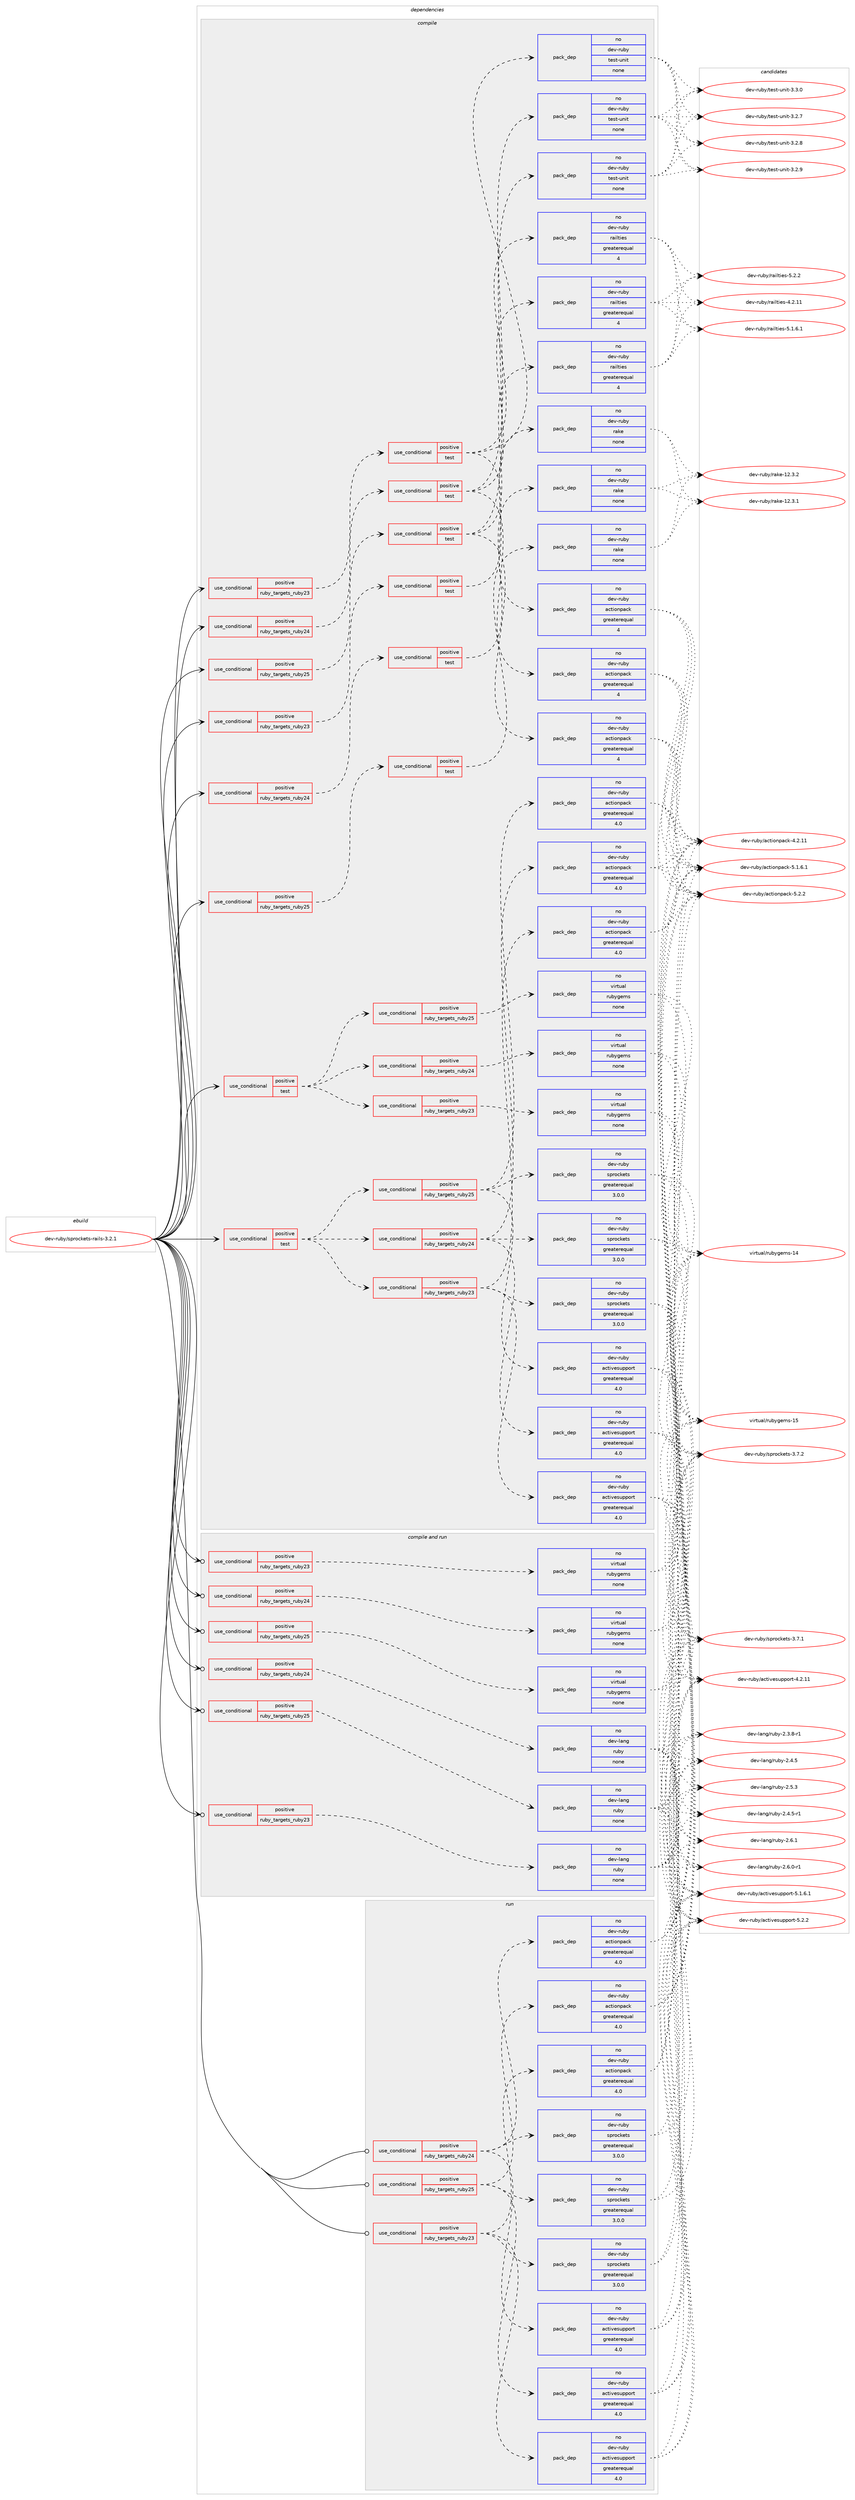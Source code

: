 digraph prolog {

# *************
# Graph options
# *************

newrank=true;
concentrate=true;
compound=true;
graph [rankdir=LR,fontname=Helvetica,fontsize=10,ranksep=1.5];#, ranksep=2.5, nodesep=0.2];
edge  [arrowhead=vee];
node  [fontname=Helvetica,fontsize=10];

# **********
# The ebuild
# **********

subgraph cluster_leftcol {
color=gray;
rank=same;
label=<<i>ebuild</i>>;
id [label="dev-ruby/sprockets-rails-3.2.1", color=red, width=4, href="../dev-ruby/sprockets-rails-3.2.1.svg"];
}

# ****************
# The dependencies
# ****************

subgraph cluster_midcol {
color=gray;
label=<<i>dependencies</i>>;
subgraph cluster_compile {
fillcolor="#eeeeee";
style=filled;
label=<<i>compile</i>>;
subgraph cond419006 {
dependency1531080 [label=<<TABLE BORDER="0" CELLBORDER="1" CELLSPACING="0" CELLPADDING="4"><TR><TD ROWSPAN="3" CELLPADDING="10">use_conditional</TD></TR><TR><TD>positive</TD></TR><TR><TD>ruby_targets_ruby23</TD></TR></TABLE>>, shape=none, color=red];
subgraph cond419007 {
dependency1531081 [label=<<TABLE BORDER="0" CELLBORDER="1" CELLSPACING="0" CELLPADDING="4"><TR><TD ROWSPAN="3" CELLPADDING="10">use_conditional</TD></TR><TR><TD>positive</TD></TR><TR><TD>test</TD></TR></TABLE>>, shape=none, color=red];
subgraph pack1088558 {
dependency1531082 [label=<<TABLE BORDER="0" CELLBORDER="1" CELLSPACING="0" CELLPADDING="4" WIDTH="220"><TR><TD ROWSPAN="6" CELLPADDING="30">pack_dep</TD></TR><TR><TD WIDTH="110">no</TD></TR><TR><TD>dev-ruby</TD></TR><TR><TD>actionpack</TD></TR><TR><TD>greaterequal</TD></TR><TR><TD>4</TD></TR></TABLE>>, shape=none, color=blue];
}
dependency1531081:e -> dependency1531082:w [weight=20,style="dashed",arrowhead="vee"];
subgraph pack1088559 {
dependency1531083 [label=<<TABLE BORDER="0" CELLBORDER="1" CELLSPACING="0" CELLPADDING="4" WIDTH="220"><TR><TD ROWSPAN="6" CELLPADDING="30">pack_dep</TD></TR><TR><TD WIDTH="110">no</TD></TR><TR><TD>dev-ruby</TD></TR><TR><TD>railties</TD></TR><TR><TD>greaterequal</TD></TR><TR><TD>4</TD></TR></TABLE>>, shape=none, color=blue];
}
dependency1531081:e -> dependency1531083:w [weight=20,style="dashed",arrowhead="vee"];
subgraph pack1088560 {
dependency1531084 [label=<<TABLE BORDER="0" CELLBORDER="1" CELLSPACING="0" CELLPADDING="4" WIDTH="220"><TR><TD ROWSPAN="6" CELLPADDING="30">pack_dep</TD></TR><TR><TD WIDTH="110">no</TD></TR><TR><TD>dev-ruby</TD></TR><TR><TD>test-unit</TD></TR><TR><TD>none</TD></TR><TR><TD></TD></TR></TABLE>>, shape=none, color=blue];
}
dependency1531081:e -> dependency1531084:w [weight=20,style="dashed",arrowhead="vee"];
}
dependency1531080:e -> dependency1531081:w [weight=20,style="dashed",arrowhead="vee"];
}
id:e -> dependency1531080:w [weight=20,style="solid",arrowhead="vee"];
subgraph cond419008 {
dependency1531085 [label=<<TABLE BORDER="0" CELLBORDER="1" CELLSPACING="0" CELLPADDING="4"><TR><TD ROWSPAN="3" CELLPADDING="10">use_conditional</TD></TR><TR><TD>positive</TD></TR><TR><TD>ruby_targets_ruby23</TD></TR></TABLE>>, shape=none, color=red];
subgraph cond419009 {
dependency1531086 [label=<<TABLE BORDER="0" CELLBORDER="1" CELLSPACING="0" CELLPADDING="4"><TR><TD ROWSPAN="3" CELLPADDING="10">use_conditional</TD></TR><TR><TD>positive</TD></TR><TR><TD>test</TD></TR></TABLE>>, shape=none, color=red];
subgraph pack1088561 {
dependency1531087 [label=<<TABLE BORDER="0" CELLBORDER="1" CELLSPACING="0" CELLPADDING="4" WIDTH="220"><TR><TD ROWSPAN="6" CELLPADDING="30">pack_dep</TD></TR><TR><TD WIDTH="110">no</TD></TR><TR><TD>dev-ruby</TD></TR><TR><TD>rake</TD></TR><TR><TD>none</TD></TR><TR><TD></TD></TR></TABLE>>, shape=none, color=blue];
}
dependency1531086:e -> dependency1531087:w [weight=20,style="dashed",arrowhead="vee"];
}
dependency1531085:e -> dependency1531086:w [weight=20,style="dashed",arrowhead="vee"];
}
id:e -> dependency1531085:w [weight=20,style="solid",arrowhead="vee"];
subgraph cond419010 {
dependency1531088 [label=<<TABLE BORDER="0" CELLBORDER="1" CELLSPACING="0" CELLPADDING="4"><TR><TD ROWSPAN="3" CELLPADDING="10">use_conditional</TD></TR><TR><TD>positive</TD></TR><TR><TD>ruby_targets_ruby24</TD></TR></TABLE>>, shape=none, color=red];
subgraph cond419011 {
dependency1531089 [label=<<TABLE BORDER="0" CELLBORDER="1" CELLSPACING="0" CELLPADDING="4"><TR><TD ROWSPAN="3" CELLPADDING="10">use_conditional</TD></TR><TR><TD>positive</TD></TR><TR><TD>test</TD></TR></TABLE>>, shape=none, color=red];
subgraph pack1088562 {
dependency1531090 [label=<<TABLE BORDER="0" CELLBORDER="1" CELLSPACING="0" CELLPADDING="4" WIDTH="220"><TR><TD ROWSPAN="6" CELLPADDING="30">pack_dep</TD></TR><TR><TD WIDTH="110">no</TD></TR><TR><TD>dev-ruby</TD></TR><TR><TD>actionpack</TD></TR><TR><TD>greaterequal</TD></TR><TR><TD>4</TD></TR></TABLE>>, shape=none, color=blue];
}
dependency1531089:e -> dependency1531090:w [weight=20,style="dashed",arrowhead="vee"];
subgraph pack1088563 {
dependency1531091 [label=<<TABLE BORDER="0" CELLBORDER="1" CELLSPACING="0" CELLPADDING="4" WIDTH="220"><TR><TD ROWSPAN="6" CELLPADDING="30">pack_dep</TD></TR><TR><TD WIDTH="110">no</TD></TR><TR><TD>dev-ruby</TD></TR><TR><TD>railties</TD></TR><TR><TD>greaterequal</TD></TR><TR><TD>4</TD></TR></TABLE>>, shape=none, color=blue];
}
dependency1531089:e -> dependency1531091:w [weight=20,style="dashed",arrowhead="vee"];
subgraph pack1088564 {
dependency1531092 [label=<<TABLE BORDER="0" CELLBORDER="1" CELLSPACING="0" CELLPADDING="4" WIDTH="220"><TR><TD ROWSPAN="6" CELLPADDING="30">pack_dep</TD></TR><TR><TD WIDTH="110">no</TD></TR><TR><TD>dev-ruby</TD></TR><TR><TD>test-unit</TD></TR><TR><TD>none</TD></TR><TR><TD></TD></TR></TABLE>>, shape=none, color=blue];
}
dependency1531089:e -> dependency1531092:w [weight=20,style="dashed",arrowhead="vee"];
}
dependency1531088:e -> dependency1531089:w [weight=20,style="dashed",arrowhead="vee"];
}
id:e -> dependency1531088:w [weight=20,style="solid",arrowhead="vee"];
subgraph cond419012 {
dependency1531093 [label=<<TABLE BORDER="0" CELLBORDER="1" CELLSPACING="0" CELLPADDING="4"><TR><TD ROWSPAN="3" CELLPADDING="10">use_conditional</TD></TR><TR><TD>positive</TD></TR><TR><TD>ruby_targets_ruby24</TD></TR></TABLE>>, shape=none, color=red];
subgraph cond419013 {
dependency1531094 [label=<<TABLE BORDER="0" CELLBORDER="1" CELLSPACING="0" CELLPADDING="4"><TR><TD ROWSPAN="3" CELLPADDING="10">use_conditional</TD></TR><TR><TD>positive</TD></TR><TR><TD>test</TD></TR></TABLE>>, shape=none, color=red];
subgraph pack1088565 {
dependency1531095 [label=<<TABLE BORDER="0" CELLBORDER="1" CELLSPACING="0" CELLPADDING="4" WIDTH="220"><TR><TD ROWSPAN="6" CELLPADDING="30">pack_dep</TD></TR><TR><TD WIDTH="110">no</TD></TR><TR><TD>dev-ruby</TD></TR><TR><TD>rake</TD></TR><TR><TD>none</TD></TR><TR><TD></TD></TR></TABLE>>, shape=none, color=blue];
}
dependency1531094:e -> dependency1531095:w [weight=20,style="dashed",arrowhead="vee"];
}
dependency1531093:e -> dependency1531094:w [weight=20,style="dashed",arrowhead="vee"];
}
id:e -> dependency1531093:w [weight=20,style="solid",arrowhead="vee"];
subgraph cond419014 {
dependency1531096 [label=<<TABLE BORDER="0" CELLBORDER="1" CELLSPACING="0" CELLPADDING="4"><TR><TD ROWSPAN="3" CELLPADDING="10">use_conditional</TD></TR><TR><TD>positive</TD></TR><TR><TD>ruby_targets_ruby25</TD></TR></TABLE>>, shape=none, color=red];
subgraph cond419015 {
dependency1531097 [label=<<TABLE BORDER="0" CELLBORDER="1" CELLSPACING="0" CELLPADDING="4"><TR><TD ROWSPAN="3" CELLPADDING="10">use_conditional</TD></TR><TR><TD>positive</TD></TR><TR><TD>test</TD></TR></TABLE>>, shape=none, color=red];
subgraph pack1088566 {
dependency1531098 [label=<<TABLE BORDER="0" CELLBORDER="1" CELLSPACING="0" CELLPADDING="4" WIDTH="220"><TR><TD ROWSPAN="6" CELLPADDING="30">pack_dep</TD></TR><TR><TD WIDTH="110">no</TD></TR><TR><TD>dev-ruby</TD></TR><TR><TD>actionpack</TD></TR><TR><TD>greaterequal</TD></TR><TR><TD>4</TD></TR></TABLE>>, shape=none, color=blue];
}
dependency1531097:e -> dependency1531098:w [weight=20,style="dashed",arrowhead="vee"];
subgraph pack1088567 {
dependency1531099 [label=<<TABLE BORDER="0" CELLBORDER="1" CELLSPACING="0" CELLPADDING="4" WIDTH="220"><TR><TD ROWSPAN="6" CELLPADDING="30">pack_dep</TD></TR><TR><TD WIDTH="110">no</TD></TR><TR><TD>dev-ruby</TD></TR><TR><TD>railties</TD></TR><TR><TD>greaterequal</TD></TR><TR><TD>4</TD></TR></TABLE>>, shape=none, color=blue];
}
dependency1531097:e -> dependency1531099:w [weight=20,style="dashed",arrowhead="vee"];
subgraph pack1088568 {
dependency1531100 [label=<<TABLE BORDER="0" CELLBORDER="1" CELLSPACING="0" CELLPADDING="4" WIDTH="220"><TR><TD ROWSPAN="6" CELLPADDING="30">pack_dep</TD></TR><TR><TD WIDTH="110">no</TD></TR><TR><TD>dev-ruby</TD></TR><TR><TD>test-unit</TD></TR><TR><TD>none</TD></TR><TR><TD></TD></TR></TABLE>>, shape=none, color=blue];
}
dependency1531097:e -> dependency1531100:w [weight=20,style="dashed",arrowhead="vee"];
}
dependency1531096:e -> dependency1531097:w [weight=20,style="dashed",arrowhead="vee"];
}
id:e -> dependency1531096:w [weight=20,style="solid",arrowhead="vee"];
subgraph cond419016 {
dependency1531101 [label=<<TABLE BORDER="0" CELLBORDER="1" CELLSPACING="0" CELLPADDING="4"><TR><TD ROWSPAN="3" CELLPADDING="10">use_conditional</TD></TR><TR><TD>positive</TD></TR><TR><TD>ruby_targets_ruby25</TD></TR></TABLE>>, shape=none, color=red];
subgraph cond419017 {
dependency1531102 [label=<<TABLE BORDER="0" CELLBORDER="1" CELLSPACING="0" CELLPADDING="4"><TR><TD ROWSPAN="3" CELLPADDING="10">use_conditional</TD></TR><TR><TD>positive</TD></TR><TR><TD>test</TD></TR></TABLE>>, shape=none, color=red];
subgraph pack1088569 {
dependency1531103 [label=<<TABLE BORDER="0" CELLBORDER="1" CELLSPACING="0" CELLPADDING="4" WIDTH="220"><TR><TD ROWSPAN="6" CELLPADDING="30">pack_dep</TD></TR><TR><TD WIDTH="110">no</TD></TR><TR><TD>dev-ruby</TD></TR><TR><TD>rake</TD></TR><TR><TD>none</TD></TR><TR><TD></TD></TR></TABLE>>, shape=none, color=blue];
}
dependency1531102:e -> dependency1531103:w [weight=20,style="dashed",arrowhead="vee"];
}
dependency1531101:e -> dependency1531102:w [weight=20,style="dashed",arrowhead="vee"];
}
id:e -> dependency1531101:w [weight=20,style="solid",arrowhead="vee"];
subgraph cond419018 {
dependency1531104 [label=<<TABLE BORDER="0" CELLBORDER="1" CELLSPACING="0" CELLPADDING="4"><TR><TD ROWSPAN="3" CELLPADDING="10">use_conditional</TD></TR><TR><TD>positive</TD></TR><TR><TD>test</TD></TR></TABLE>>, shape=none, color=red];
subgraph cond419019 {
dependency1531105 [label=<<TABLE BORDER="0" CELLBORDER="1" CELLSPACING="0" CELLPADDING="4"><TR><TD ROWSPAN="3" CELLPADDING="10">use_conditional</TD></TR><TR><TD>positive</TD></TR><TR><TD>ruby_targets_ruby23</TD></TR></TABLE>>, shape=none, color=red];
subgraph pack1088570 {
dependency1531106 [label=<<TABLE BORDER="0" CELLBORDER="1" CELLSPACING="0" CELLPADDING="4" WIDTH="220"><TR><TD ROWSPAN="6" CELLPADDING="30">pack_dep</TD></TR><TR><TD WIDTH="110">no</TD></TR><TR><TD>dev-ruby</TD></TR><TR><TD>actionpack</TD></TR><TR><TD>greaterequal</TD></TR><TR><TD>4.0</TD></TR></TABLE>>, shape=none, color=blue];
}
dependency1531105:e -> dependency1531106:w [weight=20,style="dashed",arrowhead="vee"];
subgraph pack1088571 {
dependency1531107 [label=<<TABLE BORDER="0" CELLBORDER="1" CELLSPACING="0" CELLPADDING="4" WIDTH="220"><TR><TD ROWSPAN="6" CELLPADDING="30">pack_dep</TD></TR><TR><TD WIDTH="110">no</TD></TR><TR><TD>dev-ruby</TD></TR><TR><TD>activesupport</TD></TR><TR><TD>greaterequal</TD></TR><TR><TD>4.0</TD></TR></TABLE>>, shape=none, color=blue];
}
dependency1531105:e -> dependency1531107:w [weight=20,style="dashed",arrowhead="vee"];
subgraph pack1088572 {
dependency1531108 [label=<<TABLE BORDER="0" CELLBORDER="1" CELLSPACING="0" CELLPADDING="4" WIDTH="220"><TR><TD ROWSPAN="6" CELLPADDING="30">pack_dep</TD></TR><TR><TD WIDTH="110">no</TD></TR><TR><TD>dev-ruby</TD></TR><TR><TD>sprockets</TD></TR><TR><TD>greaterequal</TD></TR><TR><TD>3.0.0</TD></TR></TABLE>>, shape=none, color=blue];
}
dependency1531105:e -> dependency1531108:w [weight=20,style="dashed",arrowhead="vee"];
}
dependency1531104:e -> dependency1531105:w [weight=20,style="dashed",arrowhead="vee"];
subgraph cond419020 {
dependency1531109 [label=<<TABLE BORDER="0" CELLBORDER="1" CELLSPACING="0" CELLPADDING="4"><TR><TD ROWSPAN="3" CELLPADDING="10">use_conditional</TD></TR><TR><TD>positive</TD></TR><TR><TD>ruby_targets_ruby24</TD></TR></TABLE>>, shape=none, color=red];
subgraph pack1088573 {
dependency1531110 [label=<<TABLE BORDER="0" CELLBORDER="1" CELLSPACING="0" CELLPADDING="4" WIDTH="220"><TR><TD ROWSPAN="6" CELLPADDING="30">pack_dep</TD></TR><TR><TD WIDTH="110">no</TD></TR><TR><TD>dev-ruby</TD></TR><TR><TD>actionpack</TD></TR><TR><TD>greaterequal</TD></TR><TR><TD>4.0</TD></TR></TABLE>>, shape=none, color=blue];
}
dependency1531109:e -> dependency1531110:w [weight=20,style="dashed",arrowhead="vee"];
subgraph pack1088574 {
dependency1531111 [label=<<TABLE BORDER="0" CELLBORDER="1" CELLSPACING="0" CELLPADDING="4" WIDTH="220"><TR><TD ROWSPAN="6" CELLPADDING="30">pack_dep</TD></TR><TR><TD WIDTH="110">no</TD></TR><TR><TD>dev-ruby</TD></TR><TR><TD>activesupport</TD></TR><TR><TD>greaterequal</TD></TR><TR><TD>4.0</TD></TR></TABLE>>, shape=none, color=blue];
}
dependency1531109:e -> dependency1531111:w [weight=20,style="dashed",arrowhead="vee"];
subgraph pack1088575 {
dependency1531112 [label=<<TABLE BORDER="0" CELLBORDER="1" CELLSPACING="0" CELLPADDING="4" WIDTH="220"><TR><TD ROWSPAN="6" CELLPADDING="30">pack_dep</TD></TR><TR><TD WIDTH="110">no</TD></TR><TR><TD>dev-ruby</TD></TR><TR><TD>sprockets</TD></TR><TR><TD>greaterequal</TD></TR><TR><TD>3.0.0</TD></TR></TABLE>>, shape=none, color=blue];
}
dependency1531109:e -> dependency1531112:w [weight=20,style="dashed",arrowhead="vee"];
}
dependency1531104:e -> dependency1531109:w [weight=20,style="dashed",arrowhead="vee"];
subgraph cond419021 {
dependency1531113 [label=<<TABLE BORDER="0" CELLBORDER="1" CELLSPACING="0" CELLPADDING="4"><TR><TD ROWSPAN="3" CELLPADDING="10">use_conditional</TD></TR><TR><TD>positive</TD></TR><TR><TD>ruby_targets_ruby25</TD></TR></TABLE>>, shape=none, color=red];
subgraph pack1088576 {
dependency1531114 [label=<<TABLE BORDER="0" CELLBORDER="1" CELLSPACING="0" CELLPADDING="4" WIDTH="220"><TR><TD ROWSPAN="6" CELLPADDING="30">pack_dep</TD></TR><TR><TD WIDTH="110">no</TD></TR><TR><TD>dev-ruby</TD></TR><TR><TD>actionpack</TD></TR><TR><TD>greaterequal</TD></TR><TR><TD>4.0</TD></TR></TABLE>>, shape=none, color=blue];
}
dependency1531113:e -> dependency1531114:w [weight=20,style="dashed",arrowhead="vee"];
subgraph pack1088577 {
dependency1531115 [label=<<TABLE BORDER="0" CELLBORDER="1" CELLSPACING="0" CELLPADDING="4" WIDTH="220"><TR><TD ROWSPAN="6" CELLPADDING="30">pack_dep</TD></TR><TR><TD WIDTH="110">no</TD></TR><TR><TD>dev-ruby</TD></TR><TR><TD>activesupport</TD></TR><TR><TD>greaterequal</TD></TR><TR><TD>4.0</TD></TR></TABLE>>, shape=none, color=blue];
}
dependency1531113:e -> dependency1531115:w [weight=20,style="dashed",arrowhead="vee"];
subgraph pack1088578 {
dependency1531116 [label=<<TABLE BORDER="0" CELLBORDER="1" CELLSPACING="0" CELLPADDING="4" WIDTH="220"><TR><TD ROWSPAN="6" CELLPADDING="30">pack_dep</TD></TR><TR><TD WIDTH="110">no</TD></TR><TR><TD>dev-ruby</TD></TR><TR><TD>sprockets</TD></TR><TR><TD>greaterequal</TD></TR><TR><TD>3.0.0</TD></TR></TABLE>>, shape=none, color=blue];
}
dependency1531113:e -> dependency1531116:w [weight=20,style="dashed",arrowhead="vee"];
}
dependency1531104:e -> dependency1531113:w [weight=20,style="dashed",arrowhead="vee"];
}
id:e -> dependency1531104:w [weight=20,style="solid",arrowhead="vee"];
subgraph cond419022 {
dependency1531117 [label=<<TABLE BORDER="0" CELLBORDER="1" CELLSPACING="0" CELLPADDING="4"><TR><TD ROWSPAN="3" CELLPADDING="10">use_conditional</TD></TR><TR><TD>positive</TD></TR><TR><TD>test</TD></TR></TABLE>>, shape=none, color=red];
subgraph cond419023 {
dependency1531118 [label=<<TABLE BORDER="0" CELLBORDER="1" CELLSPACING="0" CELLPADDING="4"><TR><TD ROWSPAN="3" CELLPADDING="10">use_conditional</TD></TR><TR><TD>positive</TD></TR><TR><TD>ruby_targets_ruby23</TD></TR></TABLE>>, shape=none, color=red];
subgraph pack1088579 {
dependency1531119 [label=<<TABLE BORDER="0" CELLBORDER="1" CELLSPACING="0" CELLPADDING="4" WIDTH="220"><TR><TD ROWSPAN="6" CELLPADDING="30">pack_dep</TD></TR><TR><TD WIDTH="110">no</TD></TR><TR><TD>virtual</TD></TR><TR><TD>rubygems</TD></TR><TR><TD>none</TD></TR><TR><TD></TD></TR></TABLE>>, shape=none, color=blue];
}
dependency1531118:e -> dependency1531119:w [weight=20,style="dashed",arrowhead="vee"];
}
dependency1531117:e -> dependency1531118:w [weight=20,style="dashed",arrowhead="vee"];
subgraph cond419024 {
dependency1531120 [label=<<TABLE BORDER="0" CELLBORDER="1" CELLSPACING="0" CELLPADDING="4"><TR><TD ROWSPAN="3" CELLPADDING="10">use_conditional</TD></TR><TR><TD>positive</TD></TR><TR><TD>ruby_targets_ruby24</TD></TR></TABLE>>, shape=none, color=red];
subgraph pack1088580 {
dependency1531121 [label=<<TABLE BORDER="0" CELLBORDER="1" CELLSPACING="0" CELLPADDING="4" WIDTH="220"><TR><TD ROWSPAN="6" CELLPADDING="30">pack_dep</TD></TR><TR><TD WIDTH="110">no</TD></TR><TR><TD>virtual</TD></TR><TR><TD>rubygems</TD></TR><TR><TD>none</TD></TR><TR><TD></TD></TR></TABLE>>, shape=none, color=blue];
}
dependency1531120:e -> dependency1531121:w [weight=20,style="dashed",arrowhead="vee"];
}
dependency1531117:e -> dependency1531120:w [weight=20,style="dashed",arrowhead="vee"];
subgraph cond419025 {
dependency1531122 [label=<<TABLE BORDER="0" CELLBORDER="1" CELLSPACING="0" CELLPADDING="4"><TR><TD ROWSPAN="3" CELLPADDING="10">use_conditional</TD></TR><TR><TD>positive</TD></TR><TR><TD>ruby_targets_ruby25</TD></TR></TABLE>>, shape=none, color=red];
subgraph pack1088581 {
dependency1531123 [label=<<TABLE BORDER="0" CELLBORDER="1" CELLSPACING="0" CELLPADDING="4" WIDTH="220"><TR><TD ROWSPAN="6" CELLPADDING="30">pack_dep</TD></TR><TR><TD WIDTH="110">no</TD></TR><TR><TD>virtual</TD></TR><TR><TD>rubygems</TD></TR><TR><TD>none</TD></TR><TR><TD></TD></TR></TABLE>>, shape=none, color=blue];
}
dependency1531122:e -> dependency1531123:w [weight=20,style="dashed",arrowhead="vee"];
}
dependency1531117:e -> dependency1531122:w [weight=20,style="dashed",arrowhead="vee"];
}
id:e -> dependency1531117:w [weight=20,style="solid",arrowhead="vee"];
}
subgraph cluster_compileandrun {
fillcolor="#eeeeee";
style=filled;
label=<<i>compile and run</i>>;
subgraph cond419026 {
dependency1531124 [label=<<TABLE BORDER="0" CELLBORDER="1" CELLSPACING="0" CELLPADDING="4"><TR><TD ROWSPAN="3" CELLPADDING="10">use_conditional</TD></TR><TR><TD>positive</TD></TR><TR><TD>ruby_targets_ruby23</TD></TR></TABLE>>, shape=none, color=red];
subgraph pack1088582 {
dependency1531125 [label=<<TABLE BORDER="0" CELLBORDER="1" CELLSPACING="0" CELLPADDING="4" WIDTH="220"><TR><TD ROWSPAN="6" CELLPADDING="30">pack_dep</TD></TR><TR><TD WIDTH="110">no</TD></TR><TR><TD>dev-lang</TD></TR><TR><TD>ruby</TD></TR><TR><TD>none</TD></TR><TR><TD></TD></TR></TABLE>>, shape=none, color=blue];
}
dependency1531124:e -> dependency1531125:w [weight=20,style="dashed",arrowhead="vee"];
}
id:e -> dependency1531124:w [weight=20,style="solid",arrowhead="odotvee"];
subgraph cond419027 {
dependency1531126 [label=<<TABLE BORDER="0" CELLBORDER="1" CELLSPACING="0" CELLPADDING="4"><TR><TD ROWSPAN="3" CELLPADDING="10">use_conditional</TD></TR><TR><TD>positive</TD></TR><TR><TD>ruby_targets_ruby23</TD></TR></TABLE>>, shape=none, color=red];
subgraph pack1088583 {
dependency1531127 [label=<<TABLE BORDER="0" CELLBORDER="1" CELLSPACING="0" CELLPADDING="4" WIDTH="220"><TR><TD ROWSPAN="6" CELLPADDING="30">pack_dep</TD></TR><TR><TD WIDTH="110">no</TD></TR><TR><TD>virtual</TD></TR><TR><TD>rubygems</TD></TR><TR><TD>none</TD></TR><TR><TD></TD></TR></TABLE>>, shape=none, color=blue];
}
dependency1531126:e -> dependency1531127:w [weight=20,style="dashed",arrowhead="vee"];
}
id:e -> dependency1531126:w [weight=20,style="solid",arrowhead="odotvee"];
subgraph cond419028 {
dependency1531128 [label=<<TABLE BORDER="0" CELLBORDER="1" CELLSPACING="0" CELLPADDING="4"><TR><TD ROWSPAN="3" CELLPADDING="10">use_conditional</TD></TR><TR><TD>positive</TD></TR><TR><TD>ruby_targets_ruby24</TD></TR></TABLE>>, shape=none, color=red];
subgraph pack1088584 {
dependency1531129 [label=<<TABLE BORDER="0" CELLBORDER="1" CELLSPACING="0" CELLPADDING="4" WIDTH="220"><TR><TD ROWSPAN="6" CELLPADDING="30">pack_dep</TD></TR><TR><TD WIDTH="110">no</TD></TR><TR><TD>dev-lang</TD></TR><TR><TD>ruby</TD></TR><TR><TD>none</TD></TR><TR><TD></TD></TR></TABLE>>, shape=none, color=blue];
}
dependency1531128:e -> dependency1531129:w [weight=20,style="dashed",arrowhead="vee"];
}
id:e -> dependency1531128:w [weight=20,style="solid",arrowhead="odotvee"];
subgraph cond419029 {
dependency1531130 [label=<<TABLE BORDER="0" CELLBORDER="1" CELLSPACING="0" CELLPADDING="4"><TR><TD ROWSPAN="3" CELLPADDING="10">use_conditional</TD></TR><TR><TD>positive</TD></TR><TR><TD>ruby_targets_ruby24</TD></TR></TABLE>>, shape=none, color=red];
subgraph pack1088585 {
dependency1531131 [label=<<TABLE BORDER="0" CELLBORDER="1" CELLSPACING="0" CELLPADDING="4" WIDTH="220"><TR><TD ROWSPAN="6" CELLPADDING="30">pack_dep</TD></TR><TR><TD WIDTH="110">no</TD></TR><TR><TD>virtual</TD></TR><TR><TD>rubygems</TD></TR><TR><TD>none</TD></TR><TR><TD></TD></TR></TABLE>>, shape=none, color=blue];
}
dependency1531130:e -> dependency1531131:w [weight=20,style="dashed",arrowhead="vee"];
}
id:e -> dependency1531130:w [weight=20,style="solid",arrowhead="odotvee"];
subgraph cond419030 {
dependency1531132 [label=<<TABLE BORDER="0" CELLBORDER="1" CELLSPACING="0" CELLPADDING="4"><TR><TD ROWSPAN="3" CELLPADDING="10">use_conditional</TD></TR><TR><TD>positive</TD></TR><TR><TD>ruby_targets_ruby25</TD></TR></TABLE>>, shape=none, color=red];
subgraph pack1088586 {
dependency1531133 [label=<<TABLE BORDER="0" CELLBORDER="1" CELLSPACING="0" CELLPADDING="4" WIDTH="220"><TR><TD ROWSPAN="6" CELLPADDING="30">pack_dep</TD></TR><TR><TD WIDTH="110">no</TD></TR><TR><TD>dev-lang</TD></TR><TR><TD>ruby</TD></TR><TR><TD>none</TD></TR><TR><TD></TD></TR></TABLE>>, shape=none, color=blue];
}
dependency1531132:e -> dependency1531133:w [weight=20,style="dashed",arrowhead="vee"];
}
id:e -> dependency1531132:w [weight=20,style="solid",arrowhead="odotvee"];
subgraph cond419031 {
dependency1531134 [label=<<TABLE BORDER="0" CELLBORDER="1" CELLSPACING="0" CELLPADDING="4"><TR><TD ROWSPAN="3" CELLPADDING="10">use_conditional</TD></TR><TR><TD>positive</TD></TR><TR><TD>ruby_targets_ruby25</TD></TR></TABLE>>, shape=none, color=red];
subgraph pack1088587 {
dependency1531135 [label=<<TABLE BORDER="0" CELLBORDER="1" CELLSPACING="0" CELLPADDING="4" WIDTH="220"><TR><TD ROWSPAN="6" CELLPADDING="30">pack_dep</TD></TR><TR><TD WIDTH="110">no</TD></TR><TR><TD>virtual</TD></TR><TR><TD>rubygems</TD></TR><TR><TD>none</TD></TR><TR><TD></TD></TR></TABLE>>, shape=none, color=blue];
}
dependency1531134:e -> dependency1531135:w [weight=20,style="dashed",arrowhead="vee"];
}
id:e -> dependency1531134:w [weight=20,style="solid",arrowhead="odotvee"];
}
subgraph cluster_run {
fillcolor="#eeeeee";
style=filled;
label=<<i>run</i>>;
subgraph cond419032 {
dependency1531136 [label=<<TABLE BORDER="0" CELLBORDER="1" CELLSPACING="0" CELLPADDING="4"><TR><TD ROWSPAN="3" CELLPADDING="10">use_conditional</TD></TR><TR><TD>positive</TD></TR><TR><TD>ruby_targets_ruby23</TD></TR></TABLE>>, shape=none, color=red];
subgraph pack1088588 {
dependency1531137 [label=<<TABLE BORDER="0" CELLBORDER="1" CELLSPACING="0" CELLPADDING="4" WIDTH="220"><TR><TD ROWSPAN="6" CELLPADDING="30">pack_dep</TD></TR><TR><TD WIDTH="110">no</TD></TR><TR><TD>dev-ruby</TD></TR><TR><TD>actionpack</TD></TR><TR><TD>greaterequal</TD></TR><TR><TD>4.0</TD></TR></TABLE>>, shape=none, color=blue];
}
dependency1531136:e -> dependency1531137:w [weight=20,style="dashed",arrowhead="vee"];
subgraph pack1088589 {
dependency1531138 [label=<<TABLE BORDER="0" CELLBORDER="1" CELLSPACING="0" CELLPADDING="4" WIDTH="220"><TR><TD ROWSPAN="6" CELLPADDING="30">pack_dep</TD></TR><TR><TD WIDTH="110">no</TD></TR><TR><TD>dev-ruby</TD></TR><TR><TD>activesupport</TD></TR><TR><TD>greaterequal</TD></TR><TR><TD>4.0</TD></TR></TABLE>>, shape=none, color=blue];
}
dependency1531136:e -> dependency1531138:w [weight=20,style="dashed",arrowhead="vee"];
subgraph pack1088590 {
dependency1531139 [label=<<TABLE BORDER="0" CELLBORDER="1" CELLSPACING="0" CELLPADDING="4" WIDTH="220"><TR><TD ROWSPAN="6" CELLPADDING="30">pack_dep</TD></TR><TR><TD WIDTH="110">no</TD></TR><TR><TD>dev-ruby</TD></TR><TR><TD>sprockets</TD></TR><TR><TD>greaterequal</TD></TR><TR><TD>3.0.0</TD></TR></TABLE>>, shape=none, color=blue];
}
dependency1531136:e -> dependency1531139:w [weight=20,style="dashed",arrowhead="vee"];
}
id:e -> dependency1531136:w [weight=20,style="solid",arrowhead="odot"];
subgraph cond419033 {
dependency1531140 [label=<<TABLE BORDER="0" CELLBORDER="1" CELLSPACING="0" CELLPADDING="4"><TR><TD ROWSPAN="3" CELLPADDING="10">use_conditional</TD></TR><TR><TD>positive</TD></TR><TR><TD>ruby_targets_ruby24</TD></TR></TABLE>>, shape=none, color=red];
subgraph pack1088591 {
dependency1531141 [label=<<TABLE BORDER="0" CELLBORDER="1" CELLSPACING="0" CELLPADDING="4" WIDTH="220"><TR><TD ROWSPAN="6" CELLPADDING="30">pack_dep</TD></TR><TR><TD WIDTH="110">no</TD></TR><TR><TD>dev-ruby</TD></TR><TR><TD>actionpack</TD></TR><TR><TD>greaterequal</TD></TR><TR><TD>4.0</TD></TR></TABLE>>, shape=none, color=blue];
}
dependency1531140:e -> dependency1531141:w [weight=20,style="dashed",arrowhead="vee"];
subgraph pack1088592 {
dependency1531142 [label=<<TABLE BORDER="0" CELLBORDER="1" CELLSPACING="0" CELLPADDING="4" WIDTH="220"><TR><TD ROWSPAN="6" CELLPADDING="30">pack_dep</TD></TR><TR><TD WIDTH="110">no</TD></TR><TR><TD>dev-ruby</TD></TR><TR><TD>activesupport</TD></TR><TR><TD>greaterequal</TD></TR><TR><TD>4.0</TD></TR></TABLE>>, shape=none, color=blue];
}
dependency1531140:e -> dependency1531142:w [weight=20,style="dashed",arrowhead="vee"];
subgraph pack1088593 {
dependency1531143 [label=<<TABLE BORDER="0" CELLBORDER="1" CELLSPACING="0" CELLPADDING="4" WIDTH="220"><TR><TD ROWSPAN="6" CELLPADDING="30">pack_dep</TD></TR><TR><TD WIDTH="110">no</TD></TR><TR><TD>dev-ruby</TD></TR><TR><TD>sprockets</TD></TR><TR><TD>greaterequal</TD></TR><TR><TD>3.0.0</TD></TR></TABLE>>, shape=none, color=blue];
}
dependency1531140:e -> dependency1531143:w [weight=20,style="dashed",arrowhead="vee"];
}
id:e -> dependency1531140:w [weight=20,style="solid",arrowhead="odot"];
subgraph cond419034 {
dependency1531144 [label=<<TABLE BORDER="0" CELLBORDER="1" CELLSPACING="0" CELLPADDING="4"><TR><TD ROWSPAN="3" CELLPADDING="10">use_conditional</TD></TR><TR><TD>positive</TD></TR><TR><TD>ruby_targets_ruby25</TD></TR></TABLE>>, shape=none, color=red];
subgraph pack1088594 {
dependency1531145 [label=<<TABLE BORDER="0" CELLBORDER="1" CELLSPACING="0" CELLPADDING="4" WIDTH="220"><TR><TD ROWSPAN="6" CELLPADDING="30">pack_dep</TD></TR><TR><TD WIDTH="110">no</TD></TR><TR><TD>dev-ruby</TD></TR><TR><TD>actionpack</TD></TR><TR><TD>greaterequal</TD></TR><TR><TD>4.0</TD></TR></TABLE>>, shape=none, color=blue];
}
dependency1531144:e -> dependency1531145:w [weight=20,style="dashed",arrowhead="vee"];
subgraph pack1088595 {
dependency1531146 [label=<<TABLE BORDER="0" CELLBORDER="1" CELLSPACING="0" CELLPADDING="4" WIDTH="220"><TR><TD ROWSPAN="6" CELLPADDING="30">pack_dep</TD></TR><TR><TD WIDTH="110">no</TD></TR><TR><TD>dev-ruby</TD></TR><TR><TD>activesupport</TD></TR><TR><TD>greaterequal</TD></TR><TR><TD>4.0</TD></TR></TABLE>>, shape=none, color=blue];
}
dependency1531144:e -> dependency1531146:w [weight=20,style="dashed",arrowhead="vee"];
subgraph pack1088596 {
dependency1531147 [label=<<TABLE BORDER="0" CELLBORDER="1" CELLSPACING="0" CELLPADDING="4" WIDTH="220"><TR><TD ROWSPAN="6" CELLPADDING="30">pack_dep</TD></TR><TR><TD WIDTH="110">no</TD></TR><TR><TD>dev-ruby</TD></TR><TR><TD>sprockets</TD></TR><TR><TD>greaterequal</TD></TR><TR><TD>3.0.0</TD></TR></TABLE>>, shape=none, color=blue];
}
dependency1531144:e -> dependency1531147:w [weight=20,style="dashed",arrowhead="vee"];
}
id:e -> dependency1531144:w [weight=20,style="solid",arrowhead="odot"];
}
}

# **************
# The candidates
# **************

subgraph cluster_choices {
rank=same;
color=gray;
label=<<i>candidates</i>>;

subgraph choice1088558 {
color=black;
nodesep=1;
choice1001011184511411798121479799116105111110112979910745524650464949 [label="dev-ruby/actionpack-4.2.11", color=red, width=4,href="../dev-ruby/actionpack-4.2.11.svg"];
choice100101118451141179812147979911610511111011297991074553464946544649 [label="dev-ruby/actionpack-5.1.6.1", color=red, width=4,href="../dev-ruby/actionpack-5.1.6.1.svg"];
choice10010111845114117981214797991161051111101129799107455346504650 [label="dev-ruby/actionpack-5.2.2", color=red, width=4,href="../dev-ruby/actionpack-5.2.2.svg"];
dependency1531082:e -> choice1001011184511411798121479799116105111110112979910745524650464949:w [style=dotted,weight="100"];
dependency1531082:e -> choice100101118451141179812147979911610511111011297991074553464946544649:w [style=dotted,weight="100"];
dependency1531082:e -> choice10010111845114117981214797991161051111101129799107455346504650:w [style=dotted,weight="100"];
}
subgraph choice1088559 {
color=black;
nodesep=1;
choice1001011184511411798121471149710510811610510111545524650464949 [label="dev-ruby/railties-4.2.11", color=red, width=4,href="../dev-ruby/railties-4.2.11.svg"];
choice100101118451141179812147114971051081161051011154553464946544649 [label="dev-ruby/railties-5.1.6.1", color=red, width=4,href="../dev-ruby/railties-5.1.6.1.svg"];
choice10010111845114117981214711497105108116105101115455346504650 [label="dev-ruby/railties-5.2.2", color=red, width=4,href="../dev-ruby/railties-5.2.2.svg"];
dependency1531083:e -> choice1001011184511411798121471149710510811610510111545524650464949:w [style=dotted,weight="100"];
dependency1531083:e -> choice100101118451141179812147114971051081161051011154553464946544649:w [style=dotted,weight="100"];
dependency1531083:e -> choice10010111845114117981214711497105108116105101115455346504650:w [style=dotted,weight="100"];
}
subgraph choice1088560 {
color=black;
nodesep=1;
choice10010111845114117981214711610111511645117110105116455146504655 [label="dev-ruby/test-unit-3.2.7", color=red, width=4,href="../dev-ruby/test-unit-3.2.7.svg"];
choice10010111845114117981214711610111511645117110105116455146504656 [label="dev-ruby/test-unit-3.2.8", color=red, width=4,href="../dev-ruby/test-unit-3.2.8.svg"];
choice10010111845114117981214711610111511645117110105116455146504657 [label="dev-ruby/test-unit-3.2.9", color=red, width=4,href="../dev-ruby/test-unit-3.2.9.svg"];
choice10010111845114117981214711610111511645117110105116455146514648 [label="dev-ruby/test-unit-3.3.0", color=red, width=4,href="../dev-ruby/test-unit-3.3.0.svg"];
dependency1531084:e -> choice10010111845114117981214711610111511645117110105116455146504655:w [style=dotted,weight="100"];
dependency1531084:e -> choice10010111845114117981214711610111511645117110105116455146504656:w [style=dotted,weight="100"];
dependency1531084:e -> choice10010111845114117981214711610111511645117110105116455146504657:w [style=dotted,weight="100"];
dependency1531084:e -> choice10010111845114117981214711610111511645117110105116455146514648:w [style=dotted,weight="100"];
}
subgraph choice1088561 {
color=black;
nodesep=1;
choice1001011184511411798121471149710710145495046514649 [label="dev-ruby/rake-12.3.1", color=red, width=4,href="../dev-ruby/rake-12.3.1.svg"];
choice1001011184511411798121471149710710145495046514650 [label="dev-ruby/rake-12.3.2", color=red, width=4,href="../dev-ruby/rake-12.3.2.svg"];
dependency1531087:e -> choice1001011184511411798121471149710710145495046514649:w [style=dotted,weight="100"];
dependency1531087:e -> choice1001011184511411798121471149710710145495046514650:w [style=dotted,weight="100"];
}
subgraph choice1088562 {
color=black;
nodesep=1;
choice1001011184511411798121479799116105111110112979910745524650464949 [label="dev-ruby/actionpack-4.2.11", color=red, width=4,href="../dev-ruby/actionpack-4.2.11.svg"];
choice100101118451141179812147979911610511111011297991074553464946544649 [label="dev-ruby/actionpack-5.1.6.1", color=red, width=4,href="../dev-ruby/actionpack-5.1.6.1.svg"];
choice10010111845114117981214797991161051111101129799107455346504650 [label="dev-ruby/actionpack-5.2.2", color=red, width=4,href="../dev-ruby/actionpack-5.2.2.svg"];
dependency1531090:e -> choice1001011184511411798121479799116105111110112979910745524650464949:w [style=dotted,weight="100"];
dependency1531090:e -> choice100101118451141179812147979911610511111011297991074553464946544649:w [style=dotted,weight="100"];
dependency1531090:e -> choice10010111845114117981214797991161051111101129799107455346504650:w [style=dotted,weight="100"];
}
subgraph choice1088563 {
color=black;
nodesep=1;
choice1001011184511411798121471149710510811610510111545524650464949 [label="dev-ruby/railties-4.2.11", color=red, width=4,href="../dev-ruby/railties-4.2.11.svg"];
choice100101118451141179812147114971051081161051011154553464946544649 [label="dev-ruby/railties-5.1.6.1", color=red, width=4,href="../dev-ruby/railties-5.1.6.1.svg"];
choice10010111845114117981214711497105108116105101115455346504650 [label="dev-ruby/railties-5.2.2", color=red, width=4,href="../dev-ruby/railties-5.2.2.svg"];
dependency1531091:e -> choice1001011184511411798121471149710510811610510111545524650464949:w [style=dotted,weight="100"];
dependency1531091:e -> choice100101118451141179812147114971051081161051011154553464946544649:w [style=dotted,weight="100"];
dependency1531091:e -> choice10010111845114117981214711497105108116105101115455346504650:w [style=dotted,weight="100"];
}
subgraph choice1088564 {
color=black;
nodesep=1;
choice10010111845114117981214711610111511645117110105116455146504655 [label="dev-ruby/test-unit-3.2.7", color=red, width=4,href="../dev-ruby/test-unit-3.2.7.svg"];
choice10010111845114117981214711610111511645117110105116455146504656 [label="dev-ruby/test-unit-3.2.8", color=red, width=4,href="../dev-ruby/test-unit-3.2.8.svg"];
choice10010111845114117981214711610111511645117110105116455146504657 [label="dev-ruby/test-unit-3.2.9", color=red, width=4,href="../dev-ruby/test-unit-3.2.9.svg"];
choice10010111845114117981214711610111511645117110105116455146514648 [label="dev-ruby/test-unit-3.3.0", color=red, width=4,href="../dev-ruby/test-unit-3.3.0.svg"];
dependency1531092:e -> choice10010111845114117981214711610111511645117110105116455146504655:w [style=dotted,weight="100"];
dependency1531092:e -> choice10010111845114117981214711610111511645117110105116455146504656:w [style=dotted,weight="100"];
dependency1531092:e -> choice10010111845114117981214711610111511645117110105116455146504657:w [style=dotted,weight="100"];
dependency1531092:e -> choice10010111845114117981214711610111511645117110105116455146514648:w [style=dotted,weight="100"];
}
subgraph choice1088565 {
color=black;
nodesep=1;
choice1001011184511411798121471149710710145495046514649 [label="dev-ruby/rake-12.3.1", color=red, width=4,href="../dev-ruby/rake-12.3.1.svg"];
choice1001011184511411798121471149710710145495046514650 [label="dev-ruby/rake-12.3.2", color=red, width=4,href="../dev-ruby/rake-12.3.2.svg"];
dependency1531095:e -> choice1001011184511411798121471149710710145495046514649:w [style=dotted,weight="100"];
dependency1531095:e -> choice1001011184511411798121471149710710145495046514650:w [style=dotted,weight="100"];
}
subgraph choice1088566 {
color=black;
nodesep=1;
choice1001011184511411798121479799116105111110112979910745524650464949 [label="dev-ruby/actionpack-4.2.11", color=red, width=4,href="../dev-ruby/actionpack-4.2.11.svg"];
choice100101118451141179812147979911610511111011297991074553464946544649 [label="dev-ruby/actionpack-5.1.6.1", color=red, width=4,href="../dev-ruby/actionpack-5.1.6.1.svg"];
choice10010111845114117981214797991161051111101129799107455346504650 [label="dev-ruby/actionpack-5.2.2", color=red, width=4,href="../dev-ruby/actionpack-5.2.2.svg"];
dependency1531098:e -> choice1001011184511411798121479799116105111110112979910745524650464949:w [style=dotted,weight="100"];
dependency1531098:e -> choice100101118451141179812147979911610511111011297991074553464946544649:w [style=dotted,weight="100"];
dependency1531098:e -> choice10010111845114117981214797991161051111101129799107455346504650:w [style=dotted,weight="100"];
}
subgraph choice1088567 {
color=black;
nodesep=1;
choice1001011184511411798121471149710510811610510111545524650464949 [label="dev-ruby/railties-4.2.11", color=red, width=4,href="../dev-ruby/railties-4.2.11.svg"];
choice100101118451141179812147114971051081161051011154553464946544649 [label="dev-ruby/railties-5.1.6.1", color=red, width=4,href="../dev-ruby/railties-5.1.6.1.svg"];
choice10010111845114117981214711497105108116105101115455346504650 [label="dev-ruby/railties-5.2.2", color=red, width=4,href="../dev-ruby/railties-5.2.2.svg"];
dependency1531099:e -> choice1001011184511411798121471149710510811610510111545524650464949:w [style=dotted,weight="100"];
dependency1531099:e -> choice100101118451141179812147114971051081161051011154553464946544649:w [style=dotted,weight="100"];
dependency1531099:e -> choice10010111845114117981214711497105108116105101115455346504650:w [style=dotted,weight="100"];
}
subgraph choice1088568 {
color=black;
nodesep=1;
choice10010111845114117981214711610111511645117110105116455146504655 [label="dev-ruby/test-unit-3.2.7", color=red, width=4,href="../dev-ruby/test-unit-3.2.7.svg"];
choice10010111845114117981214711610111511645117110105116455146504656 [label="dev-ruby/test-unit-3.2.8", color=red, width=4,href="../dev-ruby/test-unit-3.2.8.svg"];
choice10010111845114117981214711610111511645117110105116455146504657 [label="dev-ruby/test-unit-3.2.9", color=red, width=4,href="../dev-ruby/test-unit-3.2.9.svg"];
choice10010111845114117981214711610111511645117110105116455146514648 [label="dev-ruby/test-unit-3.3.0", color=red, width=4,href="../dev-ruby/test-unit-3.3.0.svg"];
dependency1531100:e -> choice10010111845114117981214711610111511645117110105116455146504655:w [style=dotted,weight="100"];
dependency1531100:e -> choice10010111845114117981214711610111511645117110105116455146504656:w [style=dotted,weight="100"];
dependency1531100:e -> choice10010111845114117981214711610111511645117110105116455146504657:w [style=dotted,weight="100"];
dependency1531100:e -> choice10010111845114117981214711610111511645117110105116455146514648:w [style=dotted,weight="100"];
}
subgraph choice1088569 {
color=black;
nodesep=1;
choice1001011184511411798121471149710710145495046514649 [label="dev-ruby/rake-12.3.1", color=red, width=4,href="../dev-ruby/rake-12.3.1.svg"];
choice1001011184511411798121471149710710145495046514650 [label="dev-ruby/rake-12.3.2", color=red, width=4,href="../dev-ruby/rake-12.3.2.svg"];
dependency1531103:e -> choice1001011184511411798121471149710710145495046514649:w [style=dotted,weight="100"];
dependency1531103:e -> choice1001011184511411798121471149710710145495046514650:w [style=dotted,weight="100"];
}
subgraph choice1088570 {
color=black;
nodesep=1;
choice1001011184511411798121479799116105111110112979910745524650464949 [label="dev-ruby/actionpack-4.2.11", color=red, width=4,href="../dev-ruby/actionpack-4.2.11.svg"];
choice100101118451141179812147979911610511111011297991074553464946544649 [label="dev-ruby/actionpack-5.1.6.1", color=red, width=4,href="../dev-ruby/actionpack-5.1.6.1.svg"];
choice10010111845114117981214797991161051111101129799107455346504650 [label="dev-ruby/actionpack-5.2.2", color=red, width=4,href="../dev-ruby/actionpack-5.2.2.svg"];
dependency1531106:e -> choice1001011184511411798121479799116105111110112979910745524650464949:w [style=dotted,weight="100"];
dependency1531106:e -> choice100101118451141179812147979911610511111011297991074553464946544649:w [style=dotted,weight="100"];
dependency1531106:e -> choice10010111845114117981214797991161051111101129799107455346504650:w [style=dotted,weight="100"];
}
subgraph choice1088571 {
color=black;
nodesep=1;
choice100101118451141179812147979911610511810111511711211211111411645524650464949 [label="dev-ruby/activesupport-4.2.11", color=red, width=4,href="../dev-ruby/activesupport-4.2.11.svg"];
choice10010111845114117981214797991161051181011151171121121111141164553464946544649 [label="dev-ruby/activesupport-5.1.6.1", color=red, width=4,href="../dev-ruby/activesupport-5.1.6.1.svg"];
choice1001011184511411798121479799116105118101115117112112111114116455346504650 [label="dev-ruby/activesupport-5.2.2", color=red, width=4,href="../dev-ruby/activesupport-5.2.2.svg"];
dependency1531107:e -> choice100101118451141179812147979911610511810111511711211211111411645524650464949:w [style=dotted,weight="100"];
dependency1531107:e -> choice10010111845114117981214797991161051181011151171121121111141164553464946544649:w [style=dotted,weight="100"];
dependency1531107:e -> choice1001011184511411798121479799116105118101115117112112111114116455346504650:w [style=dotted,weight="100"];
}
subgraph choice1088572 {
color=black;
nodesep=1;
choice10010111845114117981214711511211411199107101116115455146554649 [label="dev-ruby/sprockets-3.7.1", color=red, width=4,href="../dev-ruby/sprockets-3.7.1.svg"];
choice10010111845114117981214711511211411199107101116115455146554650 [label="dev-ruby/sprockets-3.7.2", color=red, width=4,href="../dev-ruby/sprockets-3.7.2.svg"];
dependency1531108:e -> choice10010111845114117981214711511211411199107101116115455146554649:w [style=dotted,weight="100"];
dependency1531108:e -> choice10010111845114117981214711511211411199107101116115455146554650:w [style=dotted,weight="100"];
}
subgraph choice1088573 {
color=black;
nodesep=1;
choice1001011184511411798121479799116105111110112979910745524650464949 [label="dev-ruby/actionpack-4.2.11", color=red, width=4,href="../dev-ruby/actionpack-4.2.11.svg"];
choice100101118451141179812147979911610511111011297991074553464946544649 [label="dev-ruby/actionpack-5.1.6.1", color=red, width=4,href="../dev-ruby/actionpack-5.1.6.1.svg"];
choice10010111845114117981214797991161051111101129799107455346504650 [label="dev-ruby/actionpack-5.2.2", color=red, width=4,href="../dev-ruby/actionpack-5.2.2.svg"];
dependency1531110:e -> choice1001011184511411798121479799116105111110112979910745524650464949:w [style=dotted,weight="100"];
dependency1531110:e -> choice100101118451141179812147979911610511111011297991074553464946544649:w [style=dotted,weight="100"];
dependency1531110:e -> choice10010111845114117981214797991161051111101129799107455346504650:w [style=dotted,weight="100"];
}
subgraph choice1088574 {
color=black;
nodesep=1;
choice100101118451141179812147979911610511810111511711211211111411645524650464949 [label="dev-ruby/activesupport-4.2.11", color=red, width=4,href="../dev-ruby/activesupport-4.2.11.svg"];
choice10010111845114117981214797991161051181011151171121121111141164553464946544649 [label="dev-ruby/activesupport-5.1.6.1", color=red, width=4,href="../dev-ruby/activesupport-5.1.6.1.svg"];
choice1001011184511411798121479799116105118101115117112112111114116455346504650 [label="dev-ruby/activesupport-5.2.2", color=red, width=4,href="../dev-ruby/activesupport-5.2.2.svg"];
dependency1531111:e -> choice100101118451141179812147979911610511810111511711211211111411645524650464949:w [style=dotted,weight="100"];
dependency1531111:e -> choice10010111845114117981214797991161051181011151171121121111141164553464946544649:w [style=dotted,weight="100"];
dependency1531111:e -> choice1001011184511411798121479799116105118101115117112112111114116455346504650:w [style=dotted,weight="100"];
}
subgraph choice1088575 {
color=black;
nodesep=1;
choice10010111845114117981214711511211411199107101116115455146554649 [label="dev-ruby/sprockets-3.7.1", color=red, width=4,href="../dev-ruby/sprockets-3.7.1.svg"];
choice10010111845114117981214711511211411199107101116115455146554650 [label="dev-ruby/sprockets-3.7.2", color=red, width=4,href="../dev-ruby/sprockets-3.7.2.svg"];
dependency1531112:e -> choice10010111845114117981214711511211411199107101116115455146554649:w [style=dotted,weight="100"];
dependency1531112:e -> choice10010111845114117981214711511211411199107101116115455146554650:w [style=dotted,weight="100"];
}
subgraph choice1088576 {
color=black;
nodesep=1;
choice1001011184511411798121479799116105111110112979910745524650464949 [label="dev-ruby/actionpack-4.2.11", color=red, width=4,href="../dev-ruby/actionpack-4.2.11.svg"];
choice100101118451141179812147979911610511111011297991074553464946544649 [label="dev-ruby/actionpack-5.1.6.1", color=red, width=4,href="../dev-ruby/actionpack-5.1.6.1.svg"];
choice10010111845114117981214797991161051111101129799107455346504650 [label="dev-ruby/actionpack-5.2.2", color=red, width=4,href="../dev-ruby/actionpack-5.2.2.svg"];
dependency1531114:e -> choice1001011184511411798121479799116105111110112979910745524650464949:w [style=dotted,weight="100"];
dependency1531114:e -> choice100101118451141179812147979911610511111011297991074553464946544649:w [style=dotted,weight="100"];
dependency1531114:e -> choice10010111845114117981214797991161051111101129799107455346504650:w [style=dotted,weight="100"];
}
subgraph choice1088577 {
color=black;
nodesep=1;
choice100101118451141179812147979911610511810111511711211211111411645524650464949 [label="dev-ruby/activesupport-4.2.11", color=red, width=4,href="../dev-ruby/activesupport-4.2.11.svg"];
choice10010111845114117981214797991161051181011151171121121111141164553464946544649 [label="dev-ruby/activesupport-5.1.6.1", color=red, width=4,href="../dev-ruby/activesupport-5.1.6.1.svg"];
choice1001011184511411798121479799116105118101115117112112111114116455346504650 [label="dev-ruby/activesupport-5.2.2", color=red, width=4,href="../dev-ruby/activesupport-5.2.2.svg"];
dependency1531115:e -> choice100101118451141179812147979911610511810111511711211211111411645524650464949:w [style=dotted,weight="100"];
dependency1531115:e -> choice10010111845114117981214797991161051181011151171121121111141164553464946544649:w [style=dotted,weight="100"];
dependency1531115:e -> choice1001011184511411798121479799116105118101115117112112111114116455346504650:w [style=dotted,weight="100"];
}
subgraph choice1088578 {
color=black;
nodesep=1;
choice10010111845114117981214711511211411199107101116115455146554649 [label="dev-ruby/sprockets-3.7.1", color=red, width=4,href="../dev-ruby/sprockets-3.7.1.svg"];
choice10010111845114117981214711511211411199107101116115455146554650 [label="dev-ruby/sprockets-3.7.2", color=red, width=4,href="../dev-ruby/sprockets-3.7.2.svg"];
dependency1531116:e -> choice10010111845114117981214711511211411199107101116115455146554649:w [style=dotted,weight="100"];
dependency1531116:e -> choice10010111845114117981214711511211411199107101116115455146554650:w [style=dotted,weight="100"];
}
subgraph choice1088579 {
color=black;
nodesep=1;
choice118105114116117971084711411798121103101109115454952 [label="virtual/rubygems-14", color=red, width=4,href="../virtual/rubygems-14.svg"];
choice118105114116117971084711411798121103101109115454953 [label="virtual/rubygems-15", color=red, width=4,href="../virtual/rubygems-15.svg"];
dependency1531119:e -> choice118105114116117971084711411798121103101109115454952:w [style=dotted,weight="100"];
dependency1531119:e -> choice118105114116117971084711411798121103101109115454953:w [style=dotted,weight="100"];
}
subgraph choice1088580 {
color=black;
nodesep=1;
choice118105114116117971084711411798121103101109115454952 [label="virtual/rubygems-14", color=red, width=4,href="../virtual/rubygems-14.svg"];
choice118105114116117971084711411798121103101109115454953 [label="virtual/rubygems-15", color=red, width=4,href="../virtual/rubygems-15.svg"];
dependency1531121:e -> choice118105114116117971084711411798121103101109115454952:w [style=dotted,weight="100"];
dependency1531121:e -> choice118105114116117971084711411798121103101109115454953:w [style=dotted,weight="100"];
}
subgraph choice1088581 {
color=black;
nodesep=1;
choice118105114116117971084711411798121103101109115454952 [label="virtual/rubygems-14", color=red, width=4,href="../virtual/rubygems-14.svg"];
choice118105114116117971084711411798121103101109115454953 [label="virtual/rubygems-15", color=red, width=4,href="../virtual/rubygems-15.svg"];
dependency1531123:e -> choice118105114116117971084711411798121103101109115454952:w [style=dotted,weight="100"];
dependency1531123:e -> choice118105114116117971084711411798121103101109115454953:w [style=dotted,weight="100"];
}
subgraph choice1088582 {
color=black;
nodesep=1;
choice100101118451089711010347114117981214550465146564511449 [label="dev-lang/ruby-2.3.8-r1", color=red, width=4,href="../dev-lang/ruby-2.3.8-r1.svg"];
choice10010111845108971101034711411798121455046524653 [label="dev-lang/ruby-2.4.5", color=red, width=4,href="../dev-lang/ruby-2.4.5.svg"];
choice100101118451089711010347114117981214550465246534511449 [label="dev-lang/ruby-2.4.5-r1", color=red, width=4,href="../dev-lang/ruby-2.4.5-r1.svg"];
choice10010111845108971101034711411798121455046534651 [label="dev-lang/ruby-2.5.3", color=red, width=4,href="../dev-lang/ruby-2.5.3.svg"];
choice100101118451089711010347114117981214550465446484511449 [label="dev-lang/ruby-2.6.0-r1", color=red, width=4,href="../dev-lang/ruby-2.6.0-r1.svg"];
choice10010111845108971101034711411798121455046544649 [label="dev-lang/ruby-2.6.1", color=red, width=4,href="../dev-lang/ruby-2.6.1.svg"];
dependency1531125:e -> choice100101118451089711010347114117981214550465146564511449:w [style=dotted,weight="100"];
dependency1531125:e -> choice10010111845108971101034711411798121455046524653:w [style=dotted,weight="100"];
dependency1531125:e -> choice100101118451089711010347114117981214550465246534511449:w [style=dotted,weight="100"];
dependency1531125:e -> choice10010111845108971101034711411798121455046534651:w [style=dotted,weight="100"];
dependency1531125:e -> choice100101118451089711010347114117981214550465446484511449:w [style=dotted,weight="100"];
dependency1531125:e -> choice10010111845108971101034711411798121455046544649:w [style=dotted,weight="100"];
}
subgraph choice1088583 {
color=black;
nodesep=1;
choice118105114116117971084711411798121103101109115454952 [label="virtual/rubygems-14", color=red, width=4,href="../virtual/rubygems-14.svg"];
choice118105114116117971084711411798121103101109115454953 [label="virtual/rubygems-15", color=red, width=4,href="../virtual/rubygems-15.svg"];
dependency1531127:e -> choice118105114116117971084711411798121103101109115454952:w [style=dotted,weight="100"];
dependency1531127:e -> choice118105114116117971084711411798121103101109115454953:w [style=dotted,weight="100"];
}
subgraph choice1088584 {
color=black;
nodesep=1;
choice100101118451089711010347114117981214550465146564511449 [label="dev-lang/ruby-2.3.8-r1", color=red, width=4,href="../dev-lang/ruby-2.3.8-r1.svg"];
choice10010111845108971101034711411798121455046524653 [label="dev-lang/ruby-2.4.5", color=red, width=4,href="../dev-lang/ruby-2.4.5.svg"];
choice100101118451089711010347114117981214550465246534511449 [label="dev-lang/ruby-2.4.5-r1", color=red, width=4,href="../dev-lang/ruby-2.4.5-r1.svg"];
choice10010111845108971101034711411798121455046534651 [label="dev-lang/ruby-2.5.3", color=red, width=4,href="../dev-lang/ruby-2.5.3.svg"];
choice100101118451089711010347114117981214550465446484511449 [label="dev-lang/ruby-2.6.0-r1", color=red, width=4,href="../dev-lang/ruby-2.6.0-r1.svg"];
choice10010111845108971101034711411798121455046544649 [label="dev-lang/ruby-2.6.1", color=red, width=4,href="../dev-lang/ruby-2.6.1.svg"];
dependency1531129:e -> choice100101118451089711010347114117981214550465146564511449:w [style=dotted,weight="100"];
dependency1531129:e -> choice10010111845108971101034711411798121455046524653:w [style=dotted,weight="100"];
dependency1531129:e -> choice100101118451089711010347114117981214550465246534511449:w [style=dotted,weight="100"];
dependency1531129:e -> choice10010111845108971101034711411798121455046534651:w [style=dotted,weight="100"];
dependency1531129:e -> choice100101118451089711010347114117981214550465446484511449:w [style=dotted,weight="100"];
dependency1531129:e -> choice10010111845108971101034711411798121455046544649:w [style=dotted,weight="100"];
}
subgraph choice1088585 {
color=black;
nodesep=1;
choice118105114116117971084711411798121103101109115454952 [label="virtual/rubygems-14", color=red, width=4,href="../virtual/rubygems-14.svg"];
choice118105114116117971084711411798121103101109115454953 [label="virtual/rubygems-15", color=red, width=4,href="../virtual/rubygems-15.svg"];
dependency1531131:e -> choice118105114116117971084711411798121103101109115454952:w [style=dotted,weight="100"];
dependency1531131:e -> choice118105114116117971084711411798121103101109115454953:w [style=dotted,weight="100"];
}
subgraph choice1088586 {
color=black;
nodesep=1;
choice100101118451089711010347114117981214550465146564511449 [label="dev-lang/ruby-2.3.8-r1", color=red, width=4,href="../dev-lang/ruby-2.3.8-r1.svg"];
choice10010111845108971101034711411798121455046524653 [label="dev-lang/ruby-2.4.5", color=red, width=4,href="../dev-lang/ruby-2.4.5.svg"];
choice100101118451089711010347114117981214550465246534511449 [label="dev-lang/ruby-2.4.5-r1", color=red, width=4,href="../dev-lang/ruby-2.4.5-r1.svg"];
choice10010111845108971101034711411798121455046534651 [label="dev-lang/ruby-2.5.3", color=red, width=4,href="../dev-lang/ruby-2.5.3.svg"];
choice100101118451089711010347114117981214550465446484511449 [label="dev-lang/ruby-2.6.0-r1", color=red, width=4,href="../dev-lang/ruby-2.6.0-r1.svg"];
choice10010111845108971101034711411798121455046544649 [label="dev-lang/ruby-2.6.1", color=red, width=4,href="../dev-lang/ruby-2.6.1.svg"];
dependency1531133:e -> choice100101118451089711010347114117981214550465146564511449:w [style=dotted,weight="100"];
dependency1531133:e -> choice10010111845108971101034711411798121455046524653:w [style=dotted,weight="100"];
dependency1531133:e -> choice100101118451089711010347114117981214550465246534511449:w [style=dotted,weight="100"];
dependency1531133:e -> choice10010111845108971101034711411798121455046534651:w [style=dotted,weight="100"];
dependency1531133:e -> choice100101118451089711010347114117981214550465446484511449:w [style=dotted,weight="100"];
dependency1531133:e -> choice10010111845108971101034711411798121455046544649:w [style=dotted,weight="100"];
}
subgraph choice1088587 {
color=black;
nodesep=1;
choice118105114116117971084711411798121103101109115454952 [label="virtual/rubygems-14", color=red, width=4,href="../virtual/rubygems-14.svg"];
choice118105114116117971084711411798121103101109115454953 [label="virtual/rubygems-15", color=red, width=4,href="../virtual/rubygems-15.svg"];
dependency1531135:e -> choice118105114116117971084711411798121103101109115454952:w [style=dotted,weight="100"];
dependency1531135:e -> choice118105114116117971084711411798121103101109115454953:w [style=dotted,weight="100"];
}
subgraph choice1088588 {
color=black;
nodesep=1;
choice1001011184511411798121479799116105111110112979910745524650464949 [label="dev-ruby/actionpack-4.2.11", color=red, width=4,href="../dev-ruby/actionpack-4.2.11.svg"];
choice100101118451141179812147979911610511111011297991074553464946544649 [label="dev-ruby/actionpack-5.1.6.1", color=red, width=4,href="../dev-ruby/actionpack-5.1.6.1.svg"];
choice10010111845114117981214797991161051111101129799107455346504650 [label="dev-ruby/actionpack-5.2.2", color=red, width=4,href="../dev-ruby/actionpack-5.2.2.svg"];
dependency1531137:e -> choice1001011184511411798121479799116105111110112979910745524650464949:w [style=dotted,weight="100"];
dependency1531137:e -> choice100101118451141179812147979911610511111011297991074553464946544649:w [style=dotted,weight="100"];
dependency1531137:e -> choice10010111845114117981214797991161051111101129799107455346504650:w [style=dotted,weight="100"];
}
subgraph choice1088589 {
color=black;
nodesep=1;
choice100101118451141179812147979911610511810111511711211211111411645524650464949 [label="dev-ruby/activesupport-4.2.11", color=red, width=4,href="../dev-ruby/activesupport-4.2.11.svg"];
choice10010111845114117981214797991161051181011151171121121111141164553464946544649 [label="dev-ruby/activesupport-5.1.6.1", color=red, width=4,href="../dev-ruby/activesupport-5.1.6.1.svg"];
choice1001011184511411798121479799116105118101115117112112111114116455346504650 [label="dev-ruby/activesupport-5.2.2", color=red, width=4,href="../dev-ruby/activesupport-5.2.2.svg"];
dependency1531138:e -> choice100101118451141179812147979911610511810111511711211211111411645524650464949:w [style=dotted,weight="100"];
dependency1531138:e -> choice10010111845114117981214797991161051181011151171121121111141164553464946544649:w [style=dotted,weight="100"];
dependency1531138:e -> choice1001011184511411798121479799116105118101115117112112111114116455346504650:w [style=dotted,weight="100"];
}
subgraph choice1088590 {
color=black;
nodesep=1;
choice10010111845114117981214711511211411199107101116115455146554649 [label="dev-ruby/sprockets-3.7.1", color=red, width=4,href="../dev-ruby/sprockets-3.7.1.svg"];
choice10010111845114117981214711511211411199107101116115455146554650 [label="dev-ruby/sprockets-3.7.2", color=red, width=4,href="../dev-ruby/sprockets-3.7.2.svg"];
dependency1531139:e -> choice10010111845114117981214711511211411199107101116115455146554649:w [style=dotted,weight="100"];
dependency1531139:e -> choice10010111845114117981214711511211411199107101116115455146554650:w [style=dotted,weight="100"];
}
subgraph choice1088591 {
color=black;
nodesep=1;
choice1001011184511411798121479799116105111110112979910745524650464949 [label="dev-ruby/actionpack-4.2.11", color=red, width=4,href="../dev-ruby/actionpack-4.2.11.svg"];
choice100101118451141179812147979911610511111011297991074553464946544649 [label="dev-ruby/actionpack-5.1.6.1", color=red, width=4,href="../dev-ruby/actionpack-5.1.6.1.svg"];
choice10010111845114117981214797991161051111101129799107455346504650 [label="dev-ruby/actionpack-5.2.2", color=red, width=4,href="../dev-ruby/actionpack-5.2.2.svg"];
dependency1531141:e -> choice1001011184511411798121479799116105111110112979910745524650464949:w [style=dotted,weight="100"];
dependency1531141:e -> choice100101118451141179812147979911610511111011297991074553464946544649:w [style=dotted,weight="100"];
dependency1531141:e -> choice10010111845114117981214797991161051111101129799107455346504650:w [style=dotted,weight="100"];
}
subgraph choice1088592 {
color=black;
nodesep=1;
choice100101118451141179812147979911610511810111511711211211111411645524650464949 [label="dev-ruby/activesupport-4.2.11", color=red, width=4,href="../dev-ruby/activesupport-4.2.11.svg"];
choice10010111845114117981214797991161051181011151171121121111141164553464946544649 [label="dev-ruby/activesupport-5.1.6.1", color=red, width=4,href="../dev-ruby/activesupport-5.1.6.1.svg"];
choice1001011184511411798121479799116105118101115117112112111114116455346504650 [label="dev-ruby/activesupport-5.2.2", color=red, width=4,href="../dev-ruby/activesupport-5.2.2.svg"];
dependency1531142:e -> choice100101118451141179812147979911610511810111511711211211111411645524650464949:w [style=dotted,weight="100"];
dependency1531142:e -> choice10010111845114117981214797991161051181011151171121121111141164553464946544649:w [style=dotted,weight="100"];
dependency1531142:e -> choice1001011184511411798121479799116105118101115117112112111114116455346504650:w [style=dotted,weight="100"];
}
subgraph choice1088593 {
color=black;
nodesep=1;
choice10010111845114117981214711511211411199107101116115455146554649 [label="dev-ruby/sprockets-3.7.1", color=red, width=4,href="../dev-ruby/sprockets-3.7.1.svg"];
choice10010111845114117981214711511211411199107101116115455146554650 [label="dev-ruby/sprockets-3.7.2", color=red, width=4,href="../dev-ruby/sprockets-3.7.2.svg"];
dependency1531143:e -> choice10010111845114117981214711511211411199107101116115455146554649:w [style=dotted,weight="100"];
dependency1531143:e -> choice10010111845114117981214711511211411199107101116115455146554650:w [style=dotted,weight="100"];
}
subgraph choice1088594 {
color=black;
nodesep=1;
choice1001011184511411798121479799116105111110112979910745524650464949 [label="dev-ruby/actionpack-4.2.11", color=red, width=4,href="../dev-ruby/actionpack-4.2.11.svg"];
choice100101118451141179812147979911610511111011297991074553464946544649 [label="dev-ruby/actionpack-5.1.6.1", color=red, width=4,href="../dev-ruby/actionpack-5.1.6.1.svg"];
choice10010111845114117981214797991161051111101129799107455346504650 [label="dev-ruby/actionpack-5.2.2", color=red, width=4,href="../dev-ruby/actionpack-5.2.2.svg"];
dependency1531145:e -> choice1001011184511411798121479799116105111110112979910745524650464949:w [style=dotted,weight="100"];
dependency1531145:e -> choice100101118451141179812147979911610511111011297991074553464946544649:w [style=dotted,weight="100"];
dependency1531145:e -> choice10010111845114117981214797991161051111101129799107455346504650:w [style=dotted,weight="100"];
}
subgraph choice1088595 {
color=black;
nodesep=1;
choice100101118451141179812147979911610511810111511711211211111411645524650464949 [label="dev-ruby/activesupport-4.2.11", color=red, width=4,href="../dev-ruby/activesupport-4.2.11.svg"];
choice10010111845114117981214797991161051181011151171121121111141164553464946544649 [label="dev-ruby/activesupport-5.1.6.1", color=red, width=4,href="../dev-ruby/activesupport-5.1.6.1.svg"];
choice1001011184511411798121479799116105118101115117112112111114116455346504650 [label="dev-ruby/activesupport-5.2.2", color=red, width=4,href="../dev-ruby/activesupport-5.2.2.svg"];
dependency1531146:e -> choice100101118451141179812147979911610511810111511711211211111411645524650464949:w [style=dotted,weight="100"];
dependency1531146:e -> choice10010111845114117981214797991161051181011151171121121111141164553464946544649:w [style=dotted,weight="100"];
dependency1531146:e -> choice1001011184511411798121479799116105118101115117112112111114116455346504650:w [style=dotted,weight="100"];
}
subgraph choice1088596 {
color=black;
nodesep=1;
choice10010111845114117981214711511211411199107101116115455146554649 [label="dev-ruby/sprockets-3.7.1", color=red, width=4,href="../dev-ruby/sprockets-3.7.1.svg"];
choice10010111845114117981214711511211411199107101116115455146554650 [label="dev-ruby/sprockets-3.7.2", color=red, width=4,href="../dev-ruby/sprockets-3.7.2.svg"];
dependency1531147:e -> choice10010111845114117981214711511211411199107101116115455146554649:w [style=dotted,weight="100"];
dependency1531147:e -> choice10010111845114117981214711511211411199107101116115455146554650:w [style=dotted,weight="100"];
}
}

}
